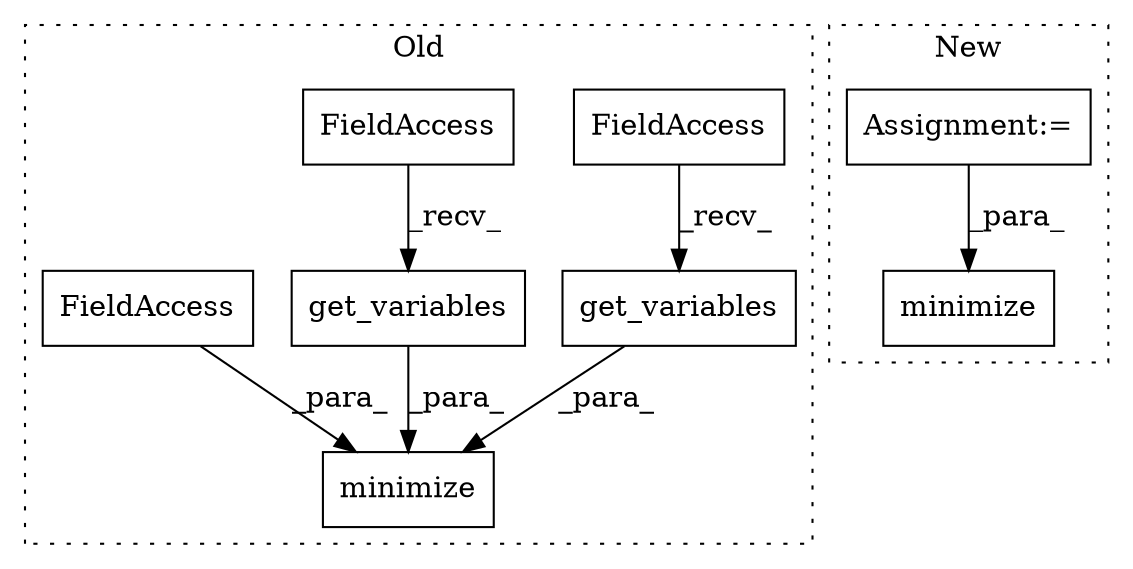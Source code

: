 digraph G {
subgraph cluster0 {
1 [label="get_variables" a="32" s="6548" l="15" shape="box"];
3 [label="FieldAccess" a="22" s="6534" l="13" shape="box"];
4 [label="minimize" a="32" s="6511,6691" l="9,1" shape="box"];
5 [label="get_variables" a="32" s="6676" l="15" shape="box"];
6 [label="FieldAccess" a="22" s="6663" l="12" shape="box"];
7 [label="FieldAccess" a="22" s="6655" l="7" shape="box"];
label = "Old";
style="dotted";
}
subgraph cluster1 {
2 [label="minimize" a="32" s="6723,6741" l="9,1" shape="box"];
8 [label="Assignment:=" a="7" s="6599" l="1" shape="box"];
label = "New";
style="dotted";
}
1 -> 4 [label="_para_"];
3 -> 1 [label="_recv_"];
5 -> 4 [label="_para_"];
6 -> 5 [label="_recv_"];
7 -> 4 [label="_para_"];
8 -> 2 [label="_para_"];
}